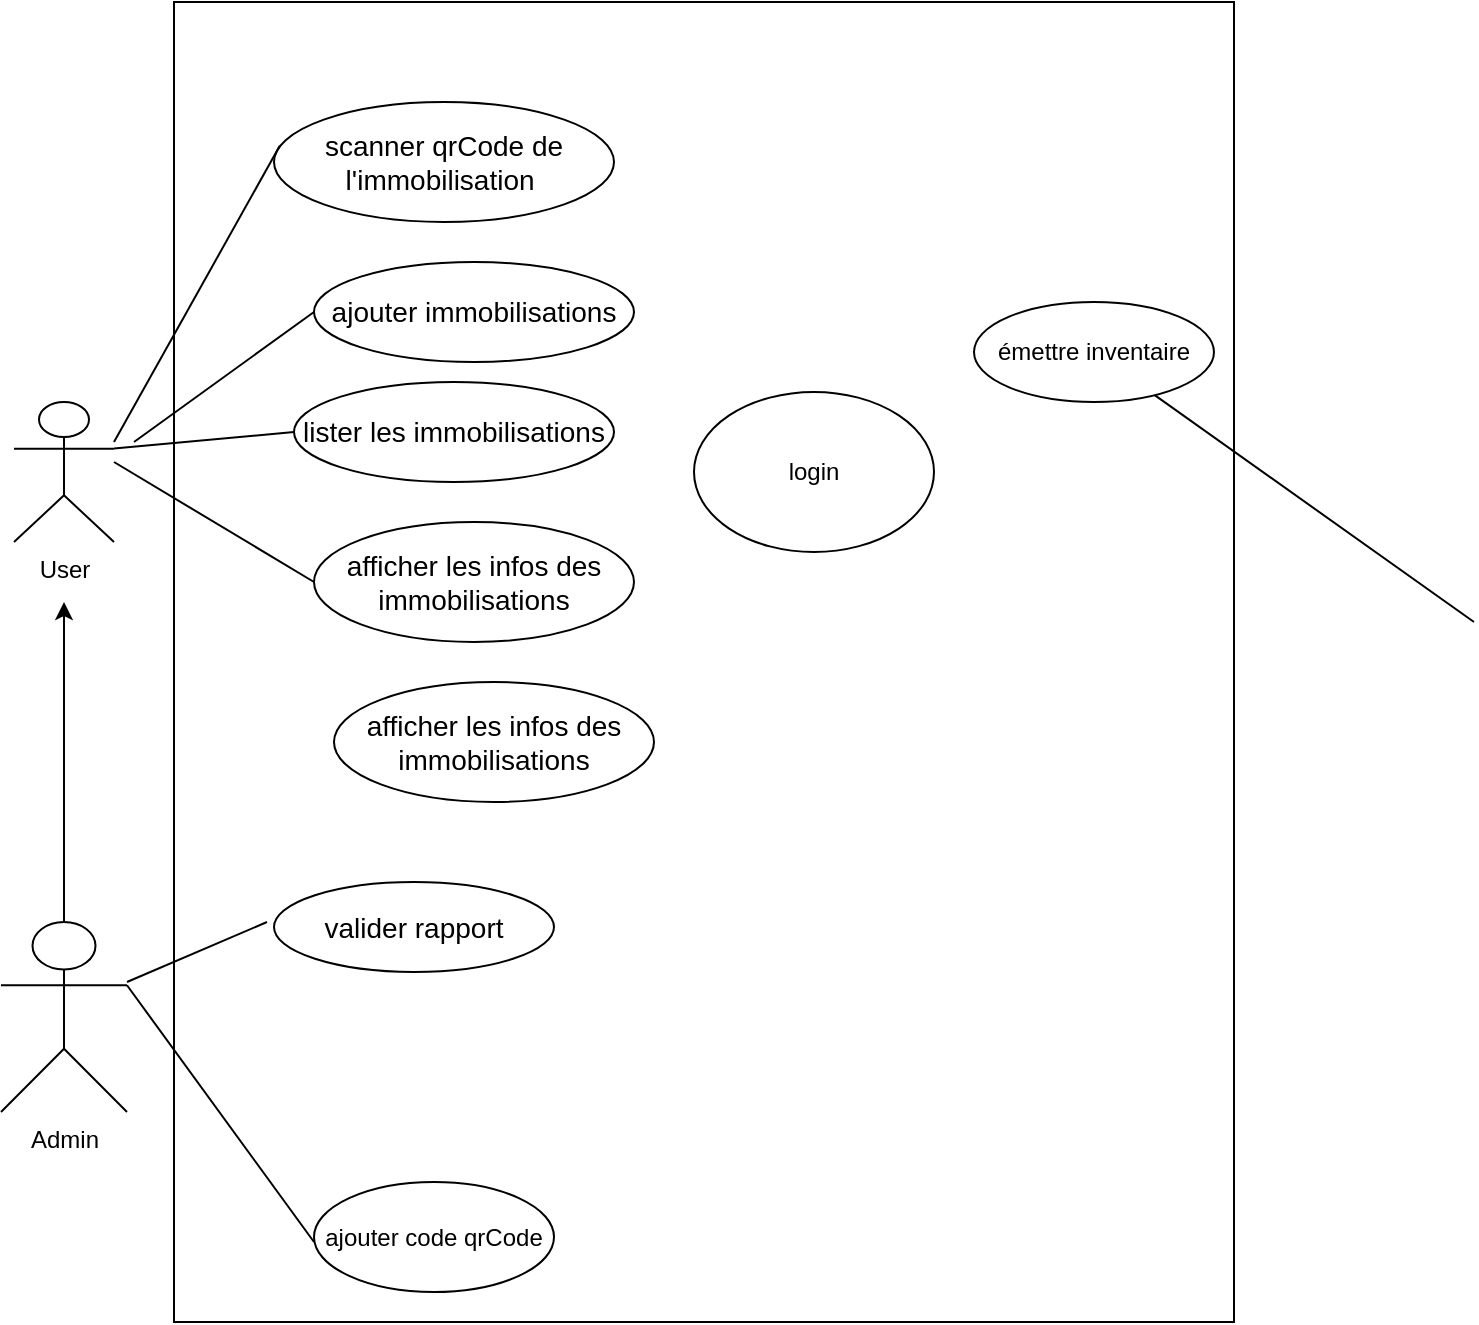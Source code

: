 <mxfile version="21.2.9" type="github">
  <diagram name="Page-1" id="Jt6sdJFW9X5KQuXTWVU3">
    <mxGraphModel dx="880" dy="1653" grid="1" gridSize="10" guides="1" tooltips="1" connect="1" arrows="1" fold="1" page="1" pageScale="1" pageWidth="827" pageHeight="1169" math="0" shadow="0">
      <root>
        <mxCell id="0" />
        <mxCell id="1" parent="0" />
        <mxCell id="oahv23GG5yVui-aDVSaN-1" value="" style="rounded=0;whiteSpace=wrap;html=1;" parent="1" vertex="1">
          <mxGeometry x="160" y="-50" width="530" height="660" as="geometry" />
        </mxCell>
        <mxCell id="oahv23GG5yVui-aDVSaN-2" value="User" style="shape=umlActor;verticalLabelPosition=bottom;verticalAlign=top;html=1;" parent="1" vertex="1">
          <mxGeometry x="80" y="150" width="50" height="70" as="geometry" />
        </mxCell>
        <mxCell id="oahv23GG5yVui-aDVSaN-3" value="Admin" style="shape=umlActor;verticalLabelPosition=bottom;verticalAlign=top;html=1;" parent="1" vertex="1">
          <mxGeometry x="73.5" y="410" width="63" height="95" as="geometry" />
        </mxCell>
        <mxCell id="oahv23GG5yVui-aDVSaN-4" value="&lt;font style=&quot;font-size: 14px;&quot;&gt;&lt;font style=&quot;vertical-align: inherit;&quot;&gt;&lt;font style=&quot;vertical-align: inherit;&quot;&gt;scanner qrCode de l&#39;&lt;/font&gt;&lt;/font&gt;&lt;font style=&quot;vertical-align: inherit;&quot;&gt;&lt;font style=&quot;vertical-align: inherit;&quot;&gt;immobilisation&lt;/font&gt;&lt;/font&gt;&amp;nbsp;&lt;/font&gt;" style="ellipse;whiteSpace=wrap;html=1;" parent="1" vertex="1">
          <mxGeometry x="210" width="170" height="60" as="geometry" />
        </mxCell>
        <mxCell id="oahv23GG5yVui-aDVSaN-5" value="&lt;font style=&quot;font-size: 14px;&quot;&gt;afficher les infos des immobilisations&lt;/font&gt;" style="ellipse;whiteSpace=wrap;html=1;" parent="1" vertex="1">
          <mxGeometry x="230" y="210" width="160" height="60" as="geometry" />
        </mxCell>
        <mxCell id="oahv23GG5yVui-aDVSaN-6" value="&lt;font style=&quot;font-size: 14px;&quot;&gt;ajouter immobilisations&lt;/font&gt;" style="ellipse;whiteSpace=wrap;html=1;" parent="1" vertex="1">
          <mxGeometry x="230" y="80" width="160" height="50" as="geometry" />
        </mxCell>
        <mxCell id="oahv23GG5yVui-aDVSaN-7" value="émettre inventaire" style="ellipse;whiteSpace=wrap;html=1;" parent="1" vertex="1">
          <mxGeometry x="560" y="100" width="120" height="50" as="geometry" />
        </mxCell>
        <mxCell id="oahv23GG5yVui-aDVSaN-8" value="ajouter code qrCode" style="ellipse;whiteSpace=wrap;html=1;" parent="1" vertex="1">
          <mxGeometry x="230" y="540" width="120" height="55" as="geometry" />
        </mxCell>
        <mxCell id="oahv23GG5yVui-aDVSaN-9" value="&lt;font style=&quot;font-size: 14px;&quot;&gt;lister les immobilisations&lt;/font&gt;" style="ellipse;whiteSpace=wrap;html=1;" parent="1" vertex="1">
          <mxGeometry x="220" y="140" width="160" height="50" as="geometry" />
        </mxCell>
        <mxCell id="oahv23GG5yVui-aDVSaN-10" value="login" style="ellipse;whiteSpace=wrap;html=1;" parent="1" vertex="1">
          <mxGeometry x="420" y="145" width="120" height="80" as="geometry" />
        </mxCell>
        <mxCell id="oahv23GG5yVui-aDVSaN-12" value="&lt;font style=&quot;font-size: 14px;&quot;&gt;valider rapport&lt;/font&gt;" style="ellipse;whiteSpace=wrap;html=1;" parent="1" vertex="1">
          <mxGeometry x="210" y="390" width="140" height="45" as="geometry" />
        </mxCell>
        <mxCell id="Zb0E4p8OSJ2_lI8VUnnz-1" value="" style="endArrow=none;html=1;rounded=0;entryX=0.017;entryY=0.365;entryDx=0;entryDy=0;entryPerimeter=0;" parent="1" target="oahv23GG5yVui-aDVSaN-4" edge="1">
          <mxGeometry width="50" height="50" relative="1" as="geometry">
            <mxPoint x="130" y="170" as="sourcePoint" />
            <mxPoint x="160" y="180" as="targetPoint" />
          </mxGeometry>
        </mxCell>
        <mxCell id="Zb0E4p8OSJ2_lI8VUnnz-8" value="" style="endArrow=none;html=1;rounded=0;entryX=0;entryY=0.5;entryDx=0;entryDy=0;" parent="1" target="oahv23GG5yVui-aDVSaN-5" edge="1">
          <mxGeometry width="50" height="50" relative="1" as="geometry">
            <mxPoint x="130" y="180" as="sourcePoint" />
            <mxPoint x="200" y="150" as="targetPoint" />
          </mxGeometry>
        </mxCell>
        <mxCell id="Zb0E4p8OSJ2_lI8VUnnz-9" value="" style="endArrow=none;html=1;rounded=0;exitX=1;exitY=0.333;exitDx=0;exitDy=0;exitPerimeter=0;entryX=0;entryY=0.5;entryDx=0;entryDy=0;" parent="1" source="oahv23GG5yVui-aDVSaN-2" target="oahv23GG5yVui-aDVSaN-9" edge="1">
          <mxGeometry width="50" height="50" relative="1" as="geometry">
            <mxPoint x="103" y="267" as="sourcePoint" />
            <mxPoint x="212" y="159" as="targetPoint" />
          </mxGeometry>
        </mxCell>
        <mxCell id="Zb0E4p8OSJ2_lI8VUnnz-12" value="" style="endArrow=none;html=1;rounded=0;entryX=0;entryY=0.5;entryDx=0;entryDy=0;" parent="1" edge="1" target="oahv23GG5yVui-aDVSaN-6">
          <mxGeometry width="50" height="50" relative="1" as="geometry">
            <mxPoint x="140" y="170" as="sourcePoint" />
            <mxPoint x="240" y="100" as="targetPoint" />
          </mxGeometry>
        </mxCell>
        <mxCell id="Zb0E4p8OSJ2_lI8VUnnz-13" value="" style="endArrow=none;html=1;rounded=0;" parent="1" source="oahv23GG5yVui-aDVSaN-7" edge="1">
          <mxGeometry width="50" height="50" relative="1" as="geometry">
            <mxPoint x="701" y="360" as="sourcePoint" />
            <mxPoint x="810" y="260" as="targetPoint" />
          </mxGeometry>
        </mxCell>
        <mxCell id="h23GoxZWSa-asyoGUcil-1" style="edgeStyle=orthogonalEdgeStyle;rounded=0;orthogonalLoop=1;jettySize=auto;html=1;exitX=0.5;exitY=0;exitDx=0;exitDy=0;exitPerimeter=0;" edge="1" parent="1" source="oahv23GG5yVui-aDVSaN-3">
          <mxGeometry relative="1" as="geometry">
            <mxPoint x="105" y="250" as="targetPoint" />
          </mxGeometry>
        </mxCell>
        <mxCell id="h23GoxZWSa-asyoGUcil-3" value="" style="endArrow=none;html=1;rounded=0;exitX=1;exitY=0.333;exitDx=0;exitDy=0;exitPerimeter=0;" edge="1" parent="1" source="oahv23GG5yVui-aDVSaN-3">
          <mxGeometry width="50" height="50" relative="1" as="geometry">
            <mxPoint x="210" y="580" as="sourcePoint" />
            <mxPoint x="230" y="570" as="targetPoint" />
            <Array as="points">
              <mxPoint x="230" y="570" />
            </Array>
          </mxGeometry>
        </mxCell>
        <mxCell id="h23GoxZWSa-asyoGUcil-4" value="&lt;font style=&quot;font-size: 14px;&quot;&gt;afficher les infos des immobilisations&lt;/font&gt;" style="ellipse;whiteSpace=wrap;html=1;" vertex="1" parent="1">
          <mxGeometry x="240" y="290" width="160" height="60" as="geometry" />
        </mxCell>
        <mxCell id="h23GoxZWSa-asyoGUcil-5" value="" style="endArrow=none;html=1;rounded=0;" edge="1" parent="1">
          <mxGeometry width="50" height="50" relative="1" as="geometry">
            <mxPoint x="136.5" y="440" as="sourcePoint" />
            <mxPoint x="206.5" y="410" as="targetPoint" />
          </mxGeometry>
        </mxCell>
      </root>
    </mxGraphModel>
  </diagram>
</mxfile>
